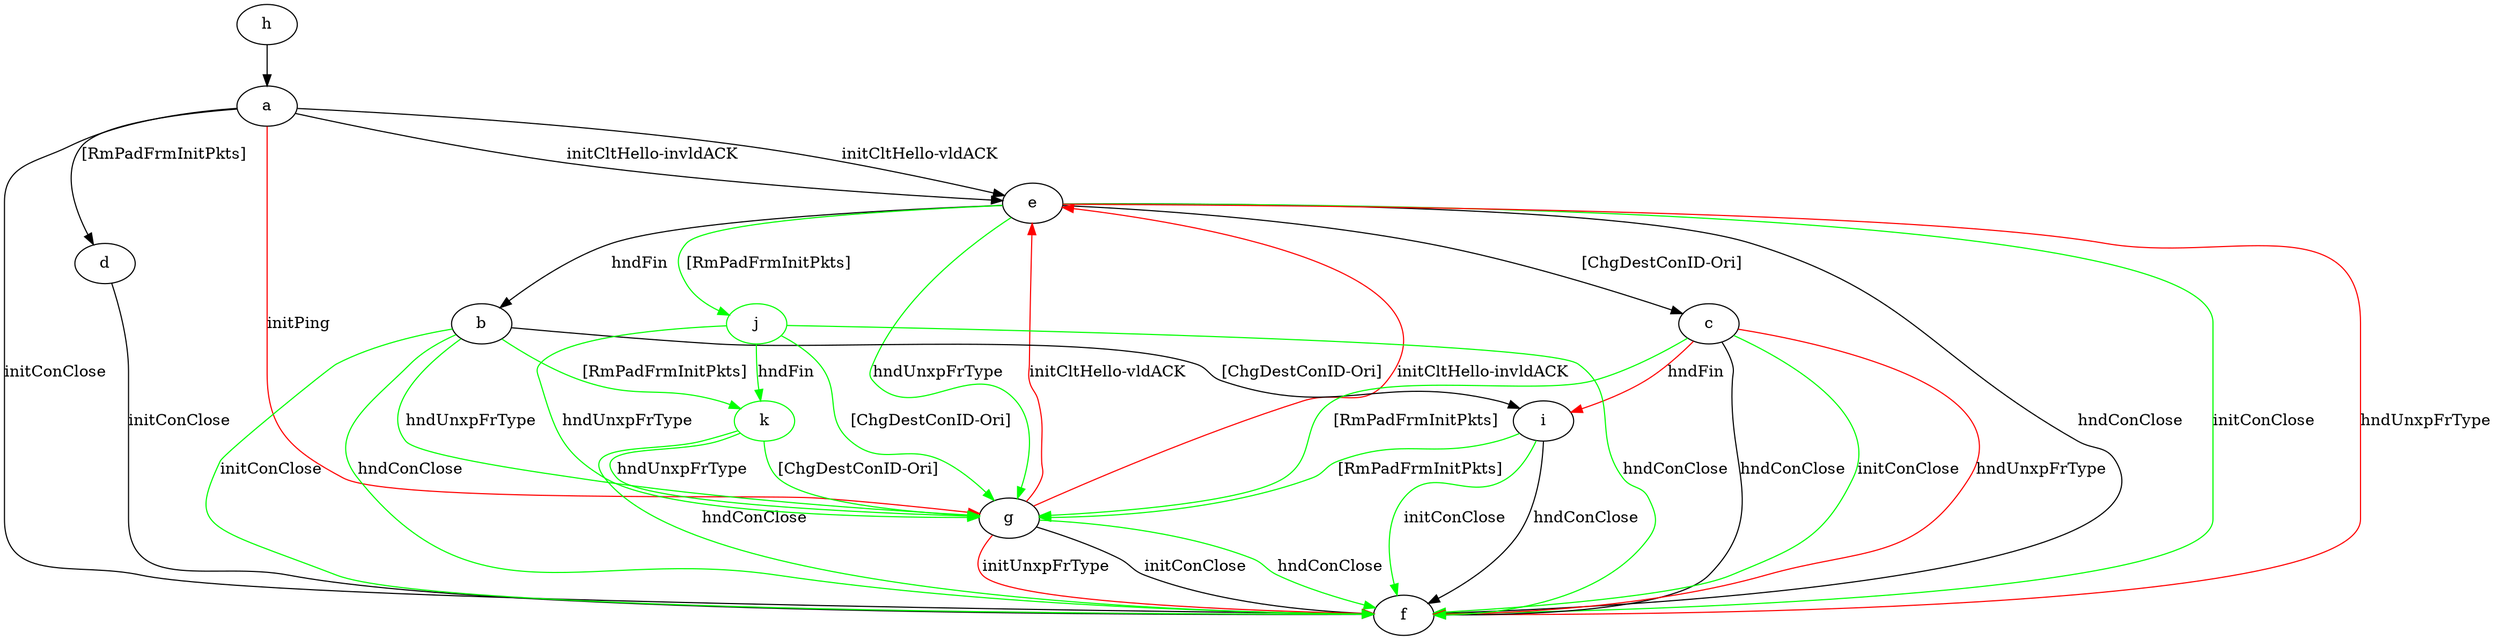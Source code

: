 digraph "" {
	a -> d	[key=0,
		label="[RmPadFrmInitPkts] "];
	a -> e	[key=0,
		label="initCltHello-vldACK "];
	a -> e	[key=1,
		label="initCltHello-invldACK "];
	a -> f	[key=0,
		label="initConClose "];
	a -> g	[key=0,
		color=red,
		label="initPing "];
	b -> f	[key=0,
		color=green,
		label="initConClose "];
	b -> f	[key=1,
		color=green,
		label="hndConClose "];
	b -> g	[key=0,
		color=green,
		label="hndUnxpFrType "];
	b -> i	[key=0,
		label="[ChgDestConID-Ori] "];
	k	[color=green];
	b -> k	[key=0,
		color=green,
		label="[RmPadFrmInitPkts] "];
	c -> f	[key=0,
		label="hndConClose "];
	c -> f	[key=1,
		color=green,
		label="initConClose "];
	c -> f	[key=2,
		color=red,
		label="hndUnxpFrType "];
	c -> g	[key=0,
		color=green,
		label="[RmPadFrmInitPkts] "];
	c -> i	[key=0,
		color=red,
		label="hndFin "];
	d -> f	[key=0,
		label="initConClose "];
	e -> b	[key=0,
		label="hndFin "];
	e -> c	[key=0,
		label="[ChgDestConID-Ori] "];
	e -> f	[key=0,
		label="hndConClose "];
	e -> f	[key=1,
		color=green,
		label="initConClose "];
	e -> f	[key=2,
		color=red,
		label="hndUnxpFrType "];
	e -> g	[key=0,
		color=green,
		label="hndUnxpFrType "];
	j	[color=green];
	e -> j	[key=0,
		color=green,
		label="[RmPadFrmInitPkts] "];
	g -> e	[key=0,
		color=red,
		label="initCltHello-vldACK "];
	g -> e	[key=1,
		color=red,
		label="initCltHello-invldACK "];
	g -> f	[key=0,
		label="initConClose "];
	g -> f	[key=1,
		color=green,
		label="hndConClose "];
	g -> f	[key=2,
		color=red,
		label="initUnxpFrType "];
	h -> a	[key=0];
	i -> f	[key=0,
		label="hndConClose "];
	i -> f	[key=1,
		color=green,
		label="initConClose "];
	i -> g	[key=0,
		color=green,
		label="[RmPadFrmInitPkts] "];
	j -> f	[key=0,
		color=green,
		label="hndConClose "];
	j -> g	[key=0,
		color=green,
		label="hndUnxpFrType "];
	j -> g	[key=1,
		color=green,
		label="[ChgDestConID-Ori] "];
	j -> k	[key=0,
		color=green,
		label="hndFin "];
	k -> f	[key=0,
		color=green,
		label="hndConClose "];
	k -> g	[key=0,
		color=green,
		label="hndUnxpFrType "];
	k -> g	[key=1,
		color=green,
		label="[ChgDestConID-Ori] "];
}
